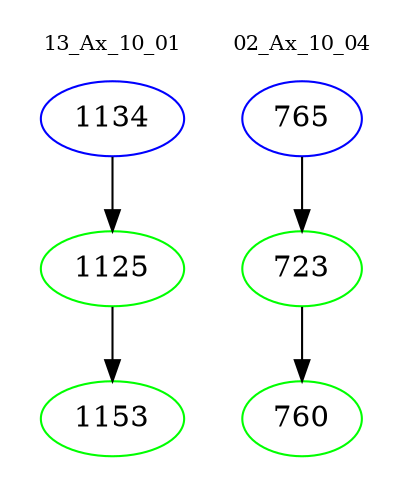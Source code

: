 digraph{
subgraph cluster_0 {
color = white
label = "13_Ax_10_01";
fontsize=10;
T0_1134 [label="1134", color="blue"]
T0_1134 -> T0_1125 [color="black"]
T0_1125 [label="1125", color="green"]
T0_1125 -> T0_1153 [color="black"]
T0_1153 [label="1153", color="green"]
}
subgraph cluster_1 {
color = white
label = "02_Ax_10_04";
fontsize=10;
T1_765 [label="765", color="blue"]
T1_765 -> T1_723 [color="black"]
T1_723 [label="723", color="green"]
T1_723 -> T1_760 [color="black"]
T1_760 [label="760", color="green"]
}
}
